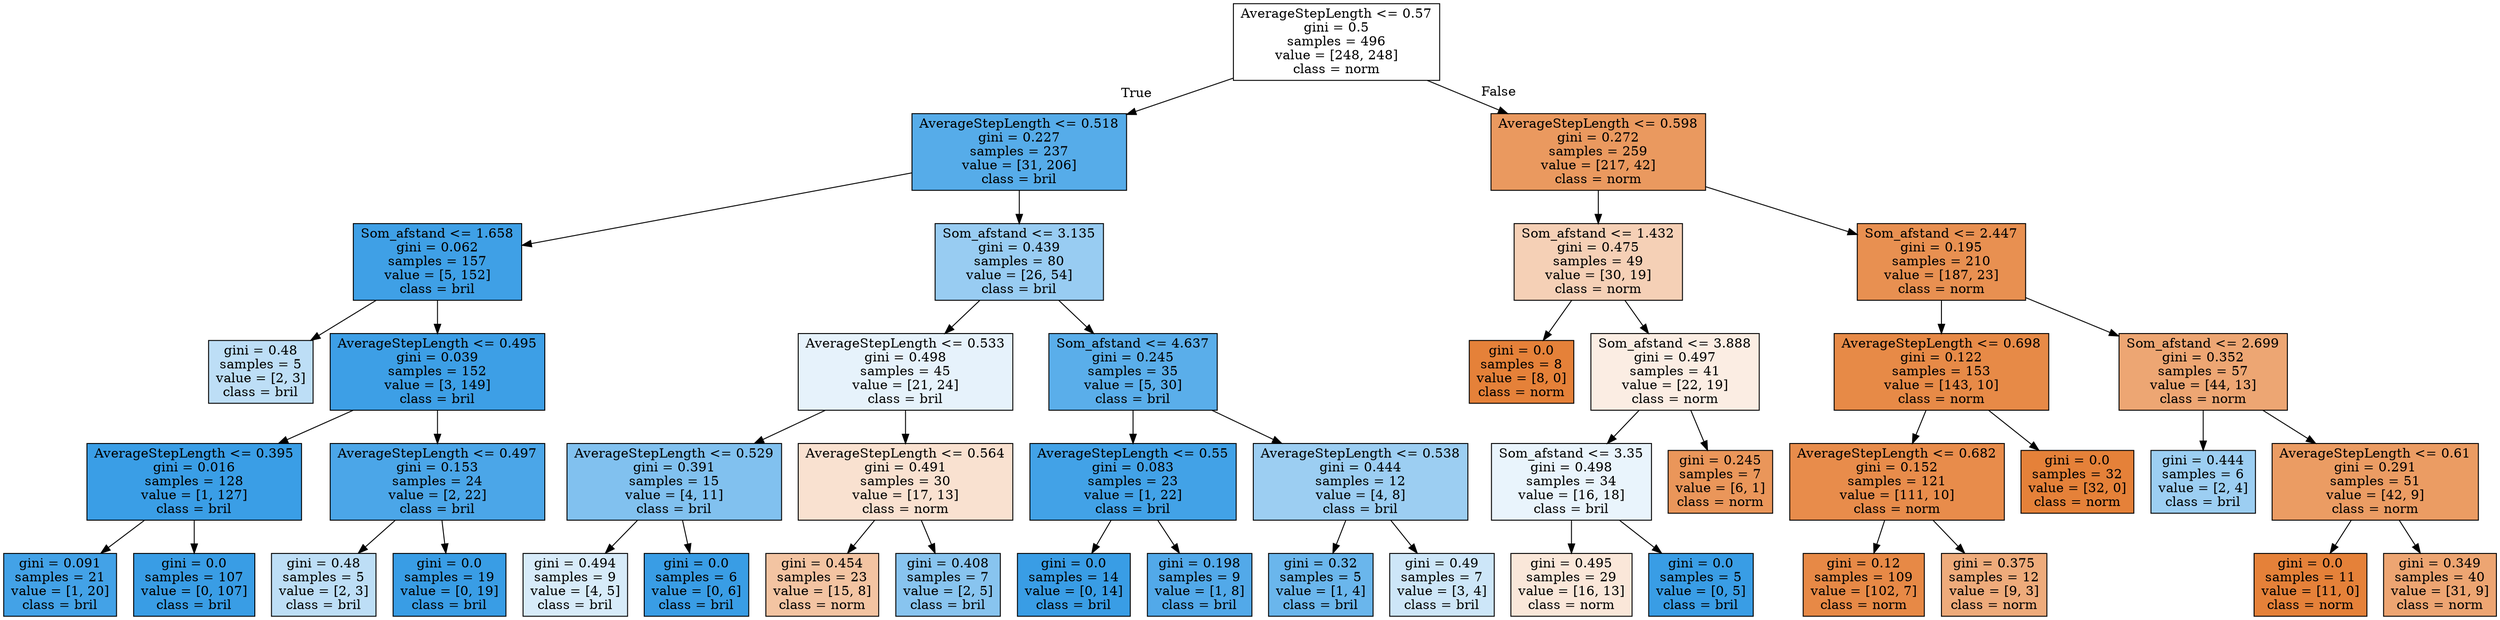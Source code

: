 digraph Tree {
node [shape=box, style="filled", color="black"] ;
0 [label="AverageStepLength <= 0.57\ngini = 0.5\nsamples = 496\nvalue = [248, 248]\nclass = norm", fillcolor="#e5813900"] ;
1 [label="AverageStepLength <= 0.518\ngini = 0.227\nsamples = 237\nvalue = [31, 206]\nclass = bril", fillcolor="#399de5d9"] ;
0 -> 1 [labeldistance=2.5, labelangle=45, headlabel="True"] ;
2 [label="Som_afstand <= 1.658\ngini = 0.062\nsamples = 157\nvalue = [5, 152]\nclass = bril", fillcolor="#399de5f7"] ;
1 -> 2 ;
3 [label="gini = 0.48\nsamples = 5\nvalue = [2, 3]\nclass = bril", fillcolor="#399de555"] ;
2 -> 3 ;
4 [label="AverageStepLength <= 0.495\ngini = 0.039\nsamples = 152\nvalue = [3, 149]\nclass = bril", fillcolor="#399de5fa"] ;
2 -> 4 ;
5 [label="AverageStepLength <= 0.395\ngini = 0.016\nsamples = 128\nvalue = [1, 127]\nclass = bril", fillcolor="#399de5fd"] ;
4 -> 5 ;
6 [label="gini = 0.091\nsamples = 21\nvalue = [1, 20]\nclass = bril", fillcolor="#399de5f2"] ;
5 -> 6 ;
7 [label="gini = 0.0\nsamples = 107\nvalue = [0, 107]\nclass = bril", fillcolor="#399de5ff"] ;
5 -> 7 ;
8 [label="AverageStepLength <= 0.497\ngini = 0.153\nsamples = 24\nvalue = [2, 22]\nclass = bril", fillcolor="#399de5e8"] ;
4 -> 8 ;
9 [label="gini = 0.48\nsamples = 5\nvalue = [2, 3]\nclass = bril", fillcolor="#399de555"] ;
8 -> 9 ;
10 [label="gini = 0.0\nsamples = 19\nvalue = [0, 19]\nclass = bril", fillcolor="#399de5ff"] ;
8 -> 10 ;
11 [label="Som_afstand <= 3.135\ngini = 0.439\nsamples = 80\nvalue = [26, 54]\nclass = bril", fillcolor="#399de584"] ;
1 -> 11 ;
12 [label="AverageStepLength <= 0.533\ngini = 0.498\nsamples = 45\nvalue = [21, 24]\nclass = bril", fillcolor="#399de520"] ;
11 -> 12 ;
13 [label="AverageStepLength <= 0.529\ngini = 0.391\nsamples = 15\nvalue = [4, 11]\nclass = bril", fillcolor="#399de5a2"] ;
12 -> 13 ;
14 [label="gini = 0.494\nsamples = 9\nvalue = [4, 5]\nclass = bril", fillcolor="#399de533"] ;
13 -> 14 ;
15 [label="gini = 0.0\nsamples = 6\nvalue = [0, 6]\nclass = bril", fillcolor="#399de5ff"] ;
13 -> 15 ;
16 [label="AverageStepLength <= 0.564\ngini = 0.491\nsamples = 30\nvalue = [17, 13]\nclass = norm", fillcolor="#e581393c"] ;
12 -> 16 ;
17 [label="gini = 0.454\nsamples = 23\nvalue = [15, 8]\nclass = norm", fillcolor="#e5813977"] ;
16 -> 17 ;
18 [label="gini = 0.408\nsamples = 7\nvalue = [2, 5]\nclass = bril", fillcolor="#399de599"] ;
16 -> 18 ;
19 [label="Som_afstand <= 4.637\ngini = 0.245\nsamples = 35\nvalue = [5, 30]\nclass = bril", fillcolor="#399de5d4"] ;
11 -> 19 ;
20 [label="AverageStepLength <= 0.55\ngini = 0.083\nsamples = 23\nvalue = [1, 22]\nclass = bril", fillcolor="#399de5f3"] ;
19 -> 20 ;
21 [label="gini = 0.0\nsamples = 14\nvalue = [0, 14]\nclass = bril", fillcolor="#399de5ff"] ;
20 -> 21 ;
22 [label="gini = 0.198\nsamples = 9\nvalue = [1, 8]\nclass = bril", fillcolor="#399de5df"] ;
20 -> 22 ;
23 [label="AverageStepLength <= 0.538\ngini = 0.444\nsamples = 12\nvalue = [4, 8]\nclass = bril", fillcolor="#399de57f"] ;
19 -> 23 ;
24 [label="gini = 0.32\nsamples = 5\nvalue = [1, 4]\nclass = bril", fillcolor="#399de5bf"] ;
23 -> 24 ;
25 [label="gini = 0.49\nsamples = 7\nvalue = [3, 4]\nclass = bril", fillcolor="#399de540"] ;
23 -> 25 ;
26 [label="AverageStepLength <= 0.598\ngini = 0.272\nsamples = 259\nvalue = [217, 42]\nclass = norm", fillcolor="#e58139ce"] ;
0 -> 26 [labeldistance=2.5, labelangle=-45, headlabel="False"] ;
27 [label="Som_afstand <= 1.432\ngini = 0.475\nsamples = 49\nvalue = [30, 19]\nclass = norm", fillcolor="#e581395e"] ;
26 -> 27 ;
28 [label="gini = 0.0\nsamples = 8\nvalue = [8, 0]\nclass = norm", fillcolor="#e58139ff"] ;
27 -> 28 ;
29 [label="Som_afstand <= 3.888\ngini = 0.497\nsamples = 41\nvalue = [22, 19]\nclass = norm", fillcolor="#e5813923"] ;
27 -> 29 ;
30 [label="Som_afstand <= 3.35\ngini = 0.498\nsamples = 34\nvalue = [16, 18]\nclass = bril", fillcolor="#399de51c"] ;
29 -> 30 ;
31 [label="gini = 0.495\nsamples = 29\nvalue = [16, 13]\nclass = norm", fillcolor="#e5813930"] ;
30 -> 31 ;
32 [label="gini = 0.0\nsamples = 5\nvalue = [0, 5]\nclass = bril", fillcolor="#399de5ff"] ;
30 -> 32 ;
33 [label="gini = 0.245\nsamples = 7\nvalue = [6, 1]\nclass = norm", fillcolor="#e58139d4"] ;
29 -> 33 ;
34 [label="Som_afstand <= 2.447\ngini = 0.195\nsamples = 210\nvalue = [187, 23]\nclass = norm", fillcolor="#e58139e0"] ;
26 -> 34 ;
35 [label="AverageStepLength <= 0.698\ngini = 0.122\nsamples = 153\nvalue = [143, 10]\nclass = norm", fillcolor="#e58139ed"] ;
34 -> 35 ;
36 [label="AverageStepLength <= 0.682\ngini = 0.152\nsamples = 121\nvalue = [111, 10]\nclass = norm", fillcolor="#e58139e8"] ;
35 -> 36 ;
37 [label="gini = 0.12\nsamples = 109\nvalue = [102, 7]\nclass = norm", fillcolor="#e58139ee"] ;
36 -> 37 ;
38 [label="gini = 0.375\nsamples = 12\nvalue = [9, 3]\nclass = norm", fillcolor="#e58139aa"] ;
36 -> 38 ;
39 [label="gini = 0.0\nsamples = 32\nvalue = [32, 0]\nclass = norm", fillcolor="#e58139ff"] ;
35 -> 39 ;
40 [label="Som_afstand <= 2.699\ngini = 0.352\nsamples = 57\nvalue = [44, 13]\nclass = norm", fillcolor="#e58139b4"] ;
34 -> 40 ;
41 [label="gini = 0.444\nsamples = 6\nvalue = [2, 4]\nclass = bril", fillcolor="#399de57f"] ;
40 -> 41 ;
42 [label="AverageStepLength <= 0.61\ngini = 0.291\nsamples = 51\nvalue = [42, 9]\nclass = norm", fillcolor="#e58139c8"] ;
40 -> 42 ;
43 [label="gini = 0.0\nsamples = 11\nvalue = [11, 0]\nclass = norm", fillcolor="#e58139ff"] ;
42 -> 43 ;
44 [label="gini = 0.349\nsamples = 40\nvalue = [31, 9]\nclass = norm", fillcolor="#e58139b5"] ;
42 -> 44 ;
}